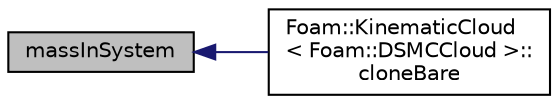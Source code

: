 digraph "massInSystem"
{
  bgcolor="transparent";
  edge [fontname="Helvetica",fontsize="10",labelfontname="Helvetica",labelfontsize="10"];
  node [fontname="Helvetica",fontsize="10",shape=record];
  rankdir="LR";
  Node1 [label="massInSystem",height=0.2,width=0.4,color="black", fillcolor="grey75", style="filled", fontcolor="black"];
  Node1 -> Node2 [dir="back",color="midnightblue",fontsize="10",style="solid",fontname="Helvetica"];
  Node2 [label="Foam::KinematicCloud\l\< Foam::DSMCCloud \>::\lcloneBare",height=0.2,width=0.4,color="black",URL="$a01254.html#aea3a1f8b31395de01b43cb27de2d39eb",tooltip="Construct and return bare clone based on (this) with new name. "];
}
